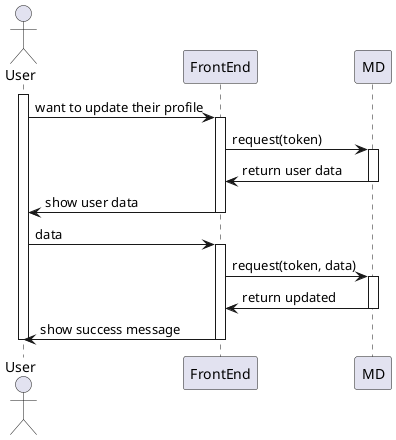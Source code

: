 @startuml

actor User
participant FrontEnd as FE
participant MD as MD

activate User
User -> FE: want to update their profile
activate FE
FE -> MD: request(token)
activate MD
MD -> FE: return user data
deactivate MD
FE -> User : show user data
deactivate FE

User -> FE: data
activate FE
FE -> MD: request(token, data)
activate MD
MD -> FE: return updated
deactivate MD
FE -> User : show success message
deactivate FE
deactivate User

@enduml
